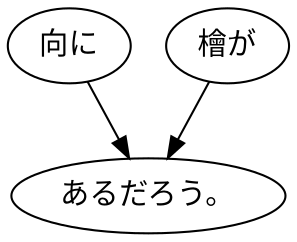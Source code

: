 digraph graph5507 {
	node0 [label="向に"];
	node1 [label="檜が"];
	node2 [label="あるだろう。"];
	node0 -> node2;
	node1 -> node2;
}
